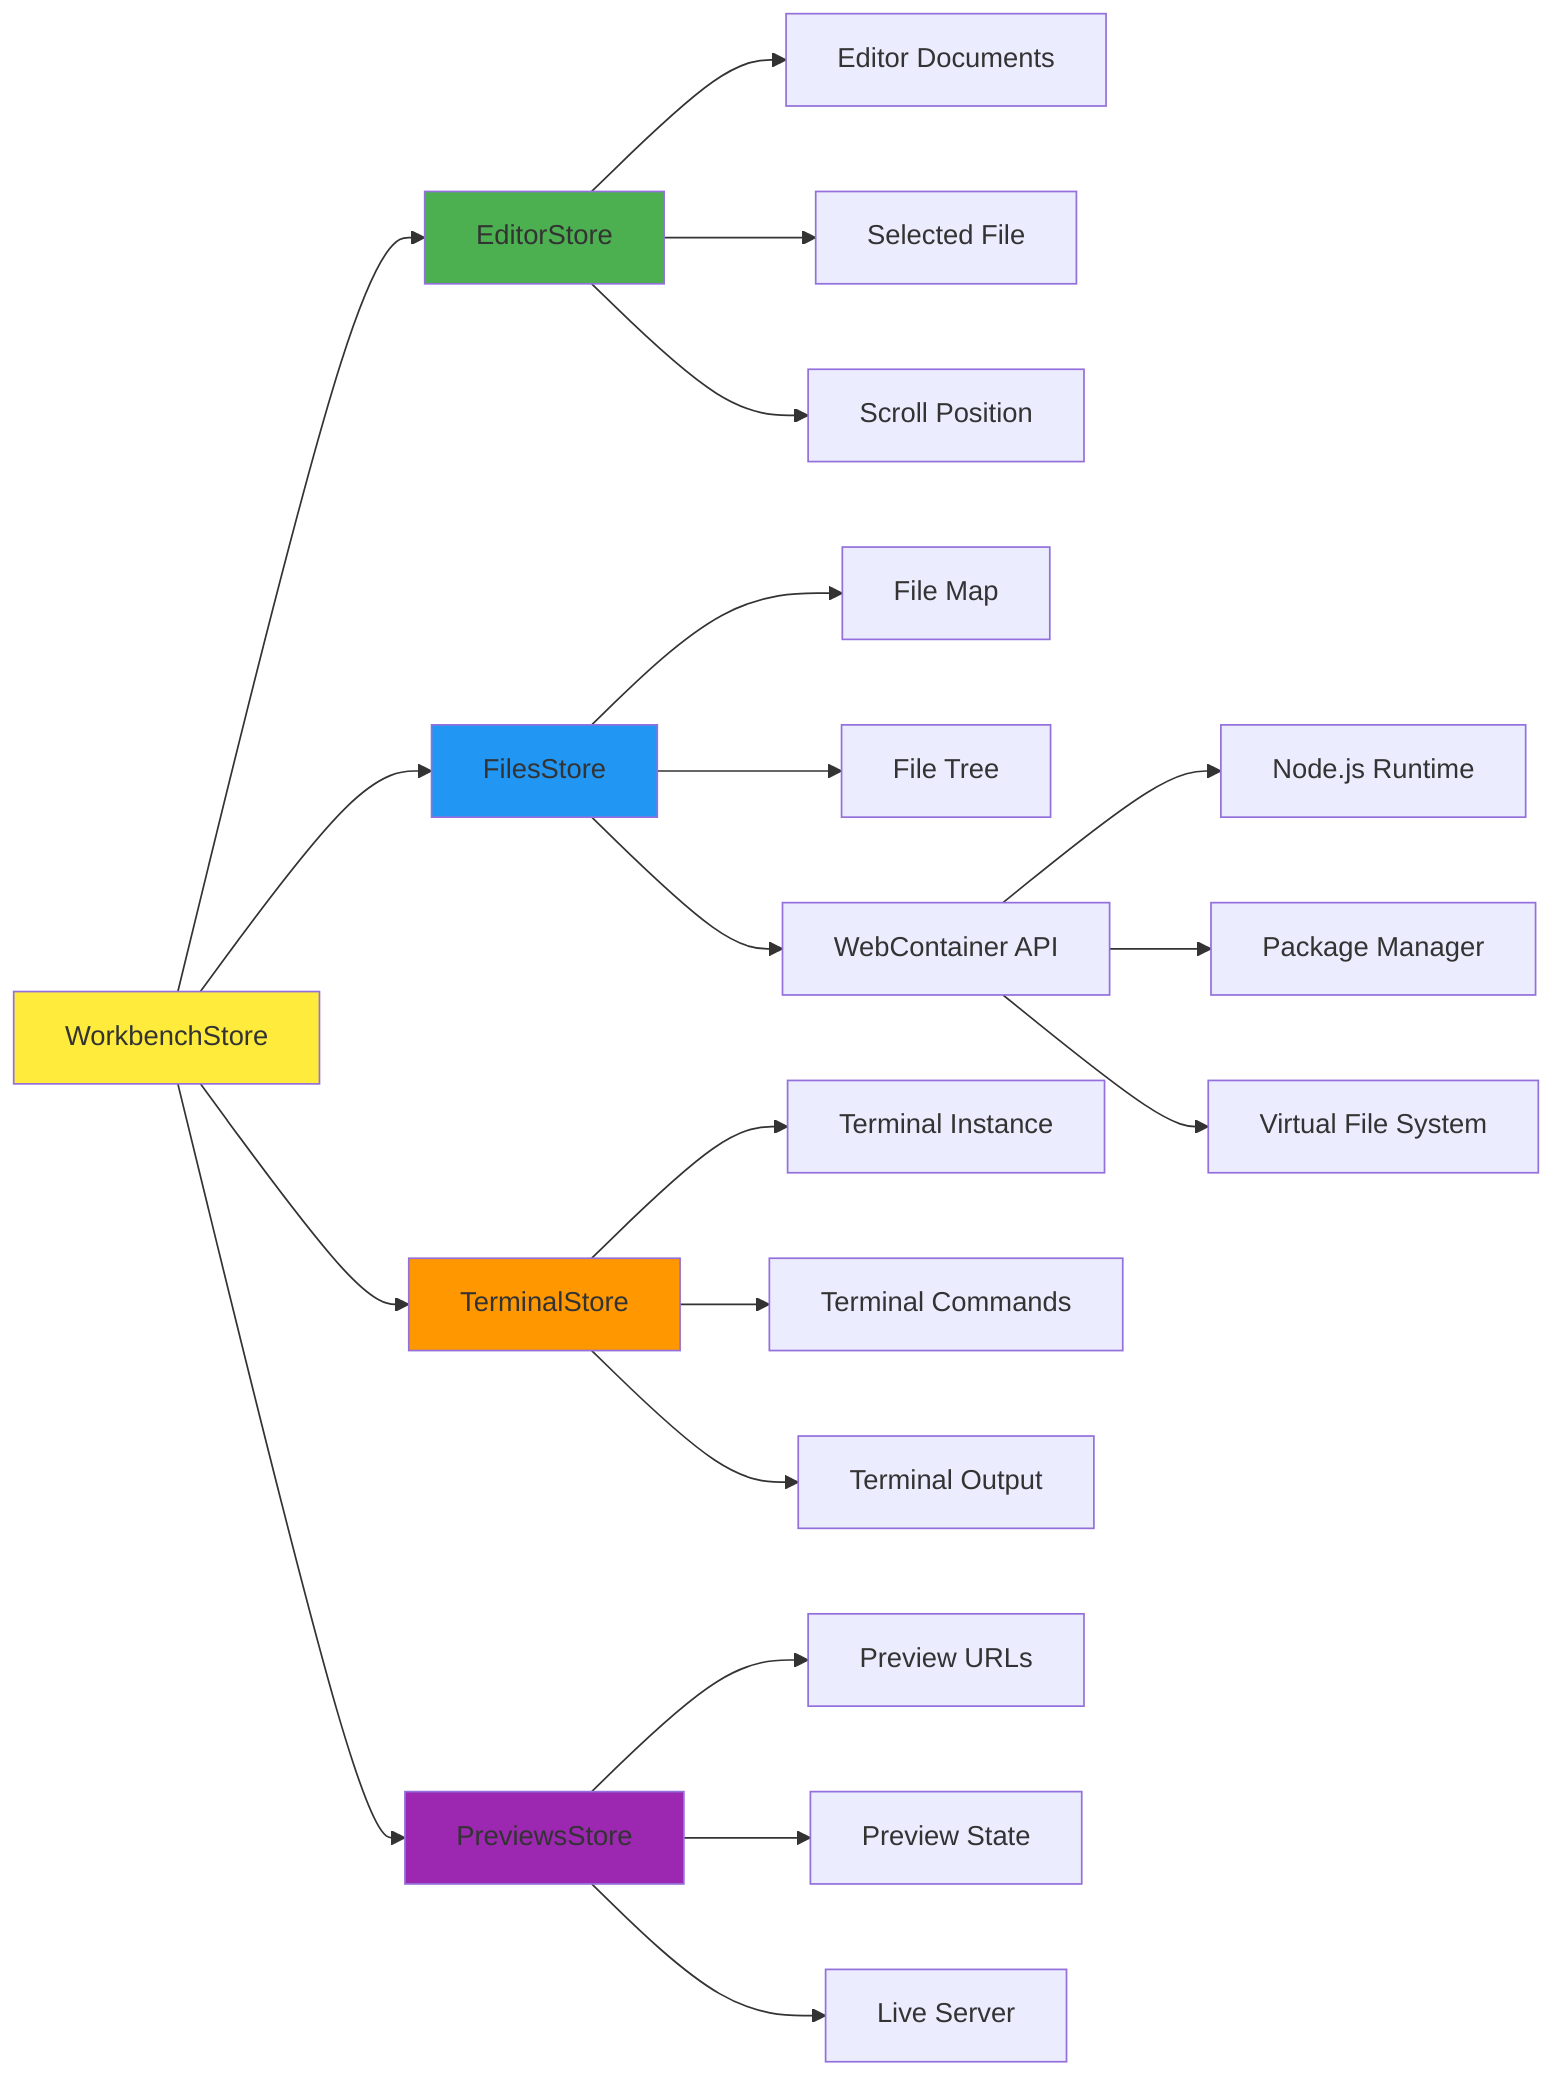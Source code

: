graph LR
    WS[WorkbenchStore] --> ES[EditorStore]
    WS --> FS[FilesStore]
    WS --> TS[TerminalStore] 
    WS --> PS[PreviewsStore]
    
    ES --> ED[Editor Documents]
    ES --> SF[Selected File]
    ES --> SP[Scroll Position]
    
    FS --> FM[File Map]
    FS --> FT[File Tree]
    FS --> WC[WebContainer API]
    
    TS --> TI[Terminal Instance]
    TS --> TC[Terminal Commands]
    TS --> TO[Terminal Output]
    
    PS --> PV[Preview URLs]
    PS --> PS2[Preview State]
    PS --> LS[Live Server]
    
    WC --> NS[Node.js Runtime]
    WC --> PM[Package Manager]
    WC --> VSF[Virtual File System]
    
    style WS fill:#ffeb3b
    style ES fill:#4caf50
    style FS fill:#2196f3
    style TS fill:#ff9800
    style PS fill:#9c27b0